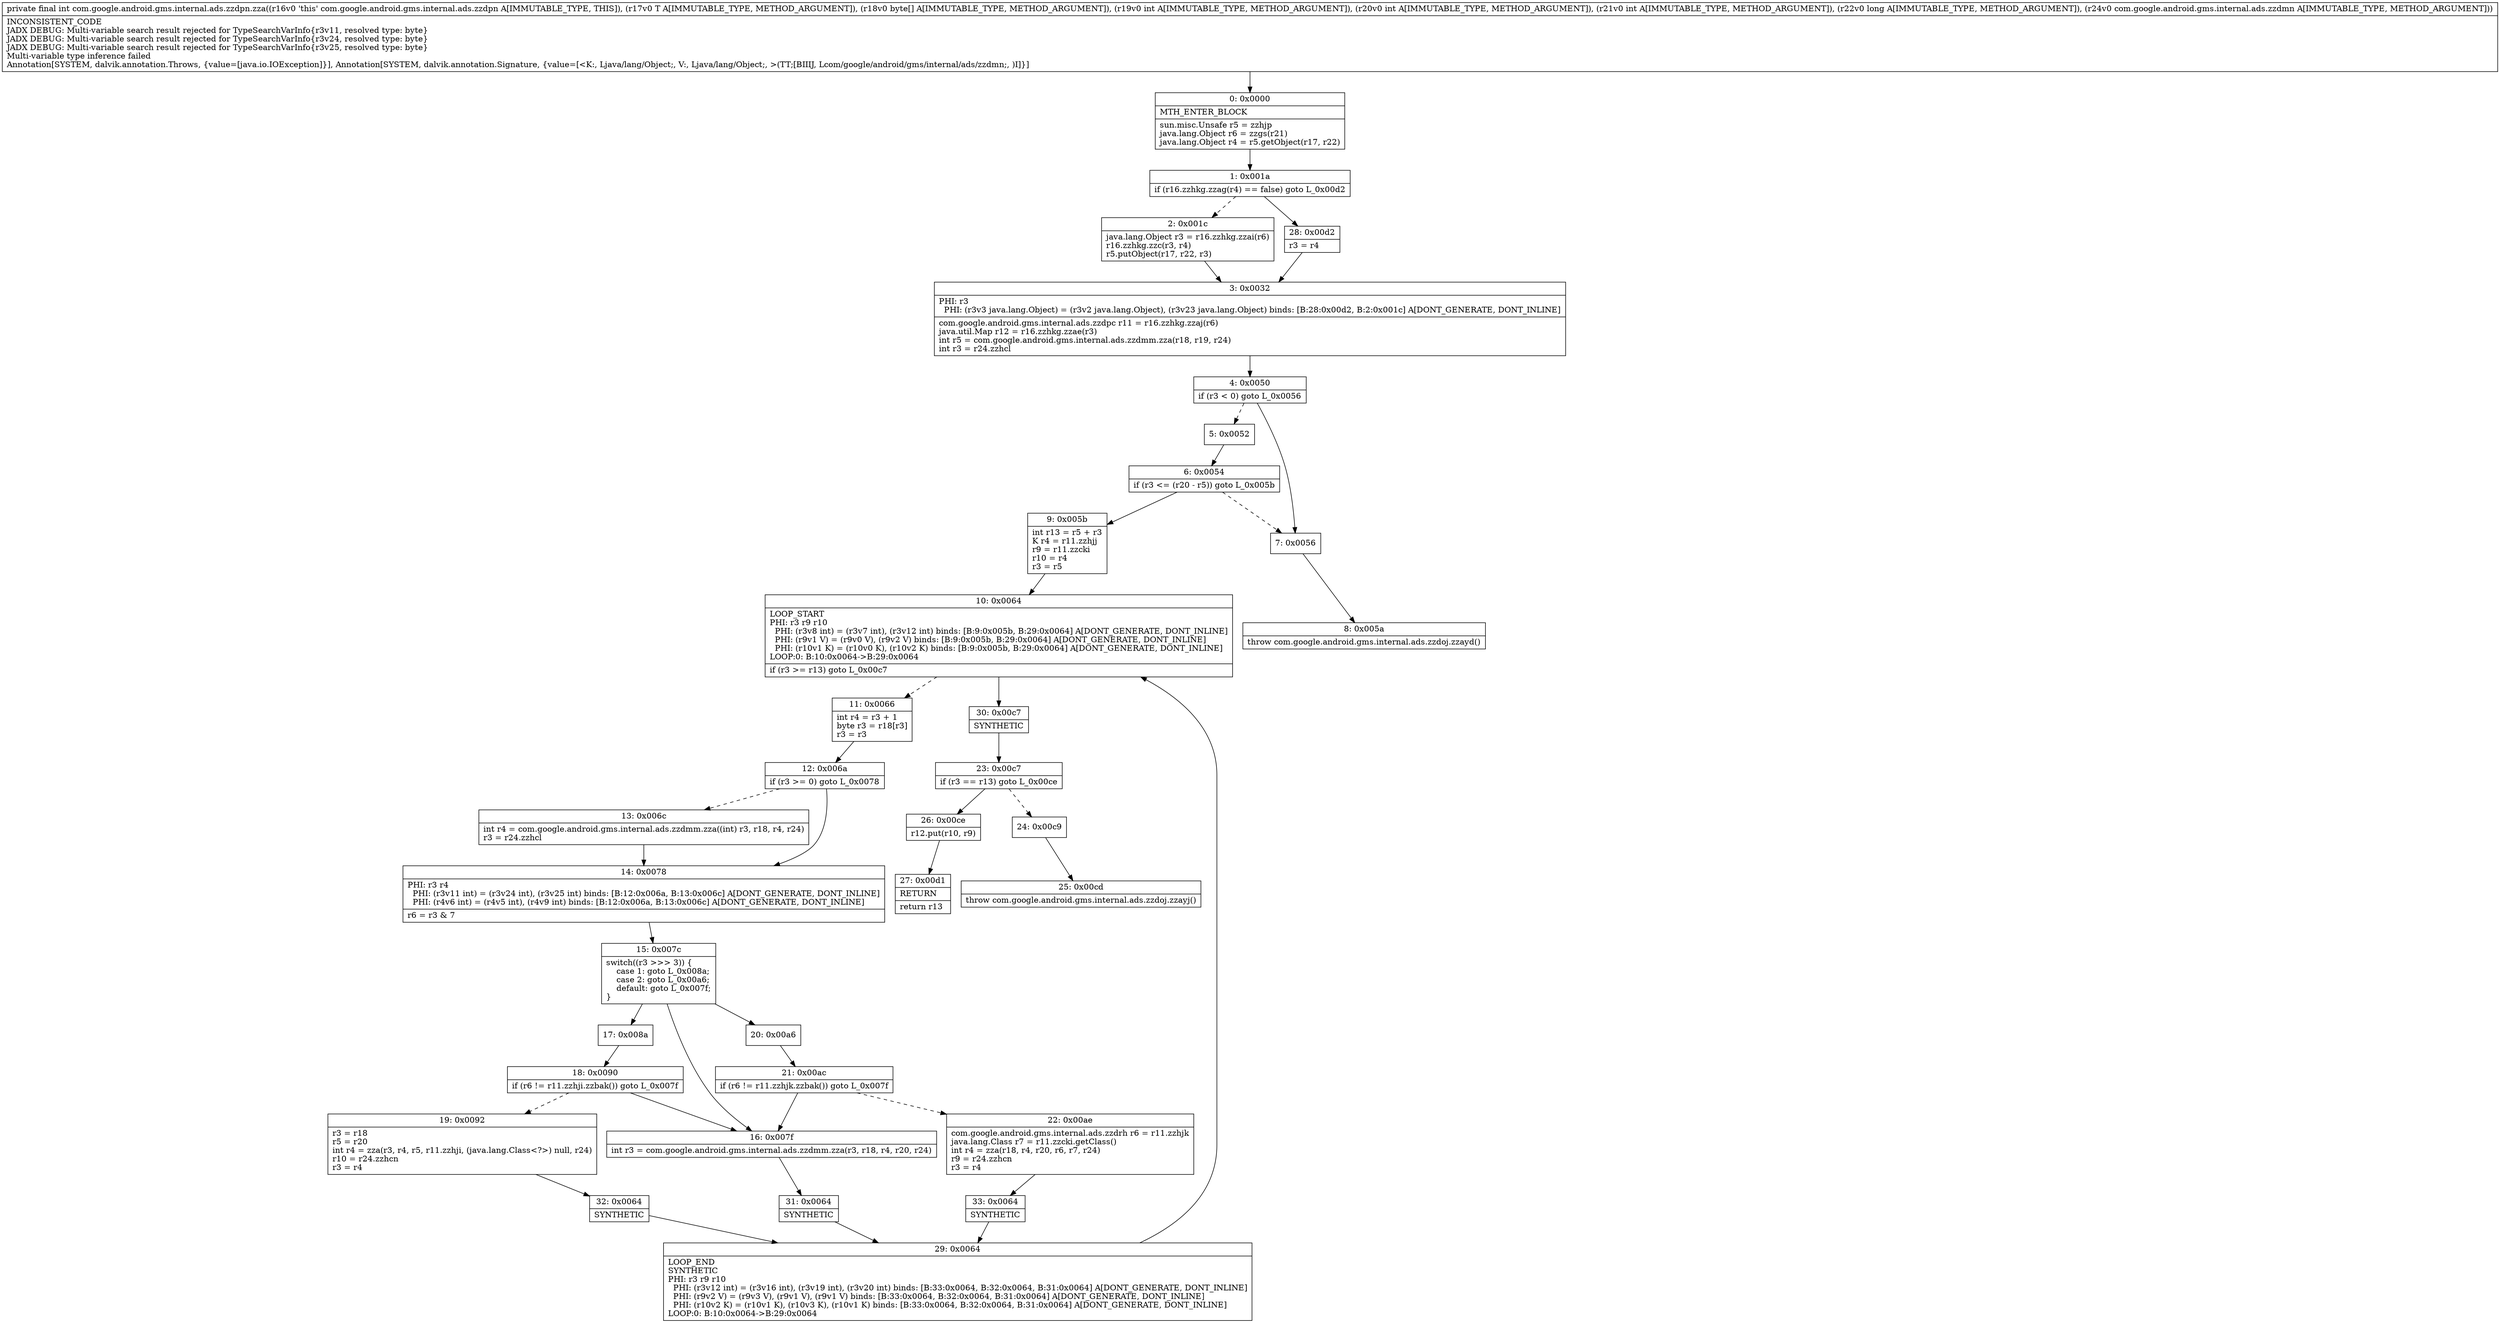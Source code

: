 digraph "CFG forcom.google.android.gms.internal.ads.zzdpn.zza(Ljava\/lang\/Object;[BIIIJLcom\/google\/android\/gms\/internal\/ads\/zzdmn;)I" {
Node_0 [shape=record,label="{0\:\ 0x0000|MTH_ENTER_BLOCK\l|sun.misc.Unsafe r5 = zzhjp\ljava.lang.Object r6 = zzgs(r21)\ljava.lang.Object r4 = r5.getObject(r17, r22)\l}"];
Node_1 [shape=record,label="{1\:\ 0x001a|if (r16.zzhkg.zzag(r4) == false) goto L_0x00d2\l}"];
Node_2 [shape=record,label="{2\:\ 0x001c|java.lang.Object r3 = r16.zzhkg.zzai(r6)\lr16.zzhkg.zzc(r3, r4)\lr5.putObject(r17, r22, r3)\l}"];
Node_3 [shape=record,label="{3\:\ 0x0032|PHI: r3 \l  PHI: (r3v3 java.lang.Object) = (r3v2 java.lang.Object), (r3v23 java.lang.Object) binds: [B:28:0x00d2, B:2:0x001c] A[DONT_GENERATE, DONT_INLINE]\l|com.google.android.gms.internal.ads.zzdpc r11 = r16.zzhkg.zzaj(r6)\ljava.util.Map r12 = r16.zzhkg.zzae(r3)\lint r5 = com.google.android.gms.internal.ads.zzdmm.zza(r18, r19, r24)\lint r3 = r24.zzhcl\l}"];
Node_4 [shape=record,label="{4\:\ 0x0050|if (r3 \< 0) goto L_0x0056\l}"];
Node_5 [shape=record,label="{5\:\ 0x0052}"];
Node_6 [shape=record,label="{6\:\ 0x0054|if (r3 \<= (r20 \- r5)) goto L_0x005b\l}"];
Node_7 [shape=record,label="{7\:\ 0x0056}"];
Node_8 [shape=record,label="{8\:\ 0x005a|throw com.google.android.gms.internal.ads.zzdoj.zzayd()\l}"];
Node_9 [shape=record,label="{9\:\ 0x005b|int r13 = r5 + r3\lK r4 = r11.zzhjj\lr9 = r11.zzcki\lr10 = r4\lr3 = r5\l}"];
Node_10 [shape=record,label="{10\:\ 0x0064|LOOP_START\lPHI: r3 r9 r10 \l  PHI: (r3v8 int) = (r3v7 int), (r3v12 int) binds: [B:9:0x005b, B:29:0x0064] A[DONT_GENERATE, DONT_INLINE]\l  PHI: (r9v1 V) = (r9v0 V), (r9v2 V) binds: [B:9:0x005b, B:29:0x0064] A[DONT_GENERATE, DONT_INLINE]\l  PHI: (r10v1 K) = (r10v0 K), (r10v2 K) binds: [B:9:0x005b, B:29:0x0064] A[DONT_GENERATE, DONT_INLINE]\lLOOP:0: B:10:0x0064\-\>B:29:0x0064\l|if (r3 \>= r13) goto L_0x00c7\l}"];
Node_11 [shape=record,label="{11\:\ 0x0066|int r4 = r3 + 1\lbyte r3 = r18[r3]\lr3 = r3\l}"];
Node_12 [shape=record,label="{12\:\ 0x006a|if (r3 \>= 0) goto L_0x0078\l}"];
Node_13 [shape=record,label="{13\:\ 0x006c|int r4 = com.google.android.gms.internal.ads.zzdmm.zza((int) r3, r18, r4, r24)\lr3 = r24.zzhcl\l}"];
Node_14 [shape=record,label="{14\:\ 0x0078|PHI: r3 r4 \l  PHI: (r3v11 int) = (r3v24 int), (r3v25 int) binds: [B:12:0x006a, B:13:0x006c] A[DONT_GENERATE, DONT_INLINE]\l  PHI: (r4v6 int) = (r4v5 int), (r4v9 int) binds: [B:12:0x006a, B:13:0x006c] A[DONT_GENERATE, DONT_INLINE]\l|r6 = r3 & 7\l}"];
Node_15 [shape=record,label="{15\:\ 0x007c|switch((r3 \>\>\> 3)) \{\l    case 1: goto L_0x008a;\l    case 2: goto L_0x00a6;\l    default: goto L_0x007f;\l\}\l}"];
Node_16 [shape=record,label="{16\:\ 0x007f|int r3 = com.google.android.gms.internal.ads.zzdmm.zza(r3, r18, r4, r20, r24)\l}"];
Node_17 [shape=record,label="{17\:\ 0x008a}"];
Node_18 [shape=record,label="{18\:\ 0x0090|if (r6 != r11.zzhji.zzbak()) goto L_0x007f\l}"];
Node_19 [shape=record,label="{19\:\ 0x0092|r3 = r18\lr5 = r20\lint r4 = zza(r3, r4, r5, r11.zzhji, (java.lang.Class\<?\>) null, r24)\lr10 = r24.zzhcn\lr3 = r4\l}"];
Node_20 [shape=record,label="{20\:\ 0x00a6}"];
Node_21 [shape=record,label="{21\:\ 0x00ac|if (r6 != r11.zzhjk.zzbak()) goto L_0x007f\l}"];
Node_22 [shape=record,label="{22\:\ 0x00ae|com.google.android.gms.internal.ads.zzdrh r6 = r11.zzhjk\ljava.lang.Class r7 = r11.zzcki.getClass()\lint r4 = zza(r18, r4, r20, r6, r7, r24)\lr9 = r24.zzhcn\lr3 = r4\l}"];
Node_23 [shape=record,label="{23\:\ 0x00c7|if (r3 == r13) goto L_0x00ce\l}"];
Node_24 [shape=record,label="{24\:\ 0x00c9}"];
Node_25 [shape=record,label="{25\:\ 0x00cd|throw com.google.android.gms.internal.ads.zzdoj.zzayj()\l}"];
Node_26 [shape=record,label="{26\:\ 0x00ce|r12.put(r10, r9)\l}"];
Node_27 [shape=record,label="{27\:\ 0x00d1|RETURN\l|return r13\l}"];
Node_28 [shape=record,label="{28\:\ 0x00d2|r3 = r4\l}"];
Node_29 [shape=record,label="{29\:\ 0x0064|LOOP_END\lSYNTHETIC\lPHI: r3 r9 r10 \l  PHI: (r3v12 int) = (r3v16 int), (r3v19 int), (r3v20 int) binds: [B:33:0x0064, B:32:0x0064, B:31:0x0064] A[DONT_GENERATE, DONT_INLINE]\l  PHI: (r9v2 V) = (r9v3 V), (r9v1 V), (r9v1 V) binds: [B:33:0x0064, B:32:0x0064, B:31:0x0064] A[DONT_GENERATE, DONT_INLINE]\l  PHI: (r10v2 K) = (r10v1 K), (r10v3 K), (r10v1 K) binds: [B:33:0x0064, B:32:0x0064, B:31:0x0064] A[DONT_GENERATE, DONT_INLINE]\lLOOP:0: B:10:0x0064\-\>B:29:0x0064\l}"];
Node_30 [shape=record,label="{30\:\ 0x00c7|SYNTHETIC\l}"];
Node_31 [shape=record,label="{31\:\ 0x0064|SYNTHETIC\l}"];
Node_32 [shape=record,label="{32\:\ 0x0064|SYNTHETIC\l}"];
Node_33 [shape=record,label="{33\:\ 0x0064|SYNTHETIC\l}"];
MethodNode[shape=record,label="{private final int com.google.android.gms.internal.ads.zzdpn.zza((r16v0 'this' com.google.android.gms.internal.ads.zzdpn A[IMMUTABLE_TYPE, THIS]), (r17v0 T A[IMMUTABLE_TYPE, METHOD_ARGUMENT]), (r18v0 byte[] A[IMMUTABLE_TYPE, METHOD_ARGUMENT]), (r19v0 int A[IMMUTABLE_TYPE, METHOD_ARGUMENT]), (r20v0 int A[IMMUTABLE_TYPE, METHOD_ARGUMENT]), (r21v0 int A[IMMUTABLE_TYPE, METHOD_ARGUMENT]), (r22v0 long A[IMMUTABLE_TYPE, METHOD_ARGUMENT]), (r24v0 com.google.android.gms.internal.ads.zzdmn A[IMMUTABLE_TYPE, METHOD_ARGUMENT]))  | INCONSISTENT_CODE\lJADX DEBUG: Multi\-variable search result rejected for TypeSearchVarInfo\{r3v11, resolved type: byte\}\lJADX DEBUG: Multi\-variable search result rejected for TypeSearchVarInfo\{r3v24, resolved type: byte\}\lJADX DEBUG: Multi\-variable search result rejected for TypeSearchVarInfo\{r3v25, resolved type: byte\}\lMulti\-variable type inference failed\lAnnotation[SYSTEM, dalvik.annotation.Throws, \{value=[java.io.IOException]\}], Annotation[SYSTEM, dalvik.annotation.Signature, \{value=[\<K:, Ljava\/lang\/Object;, V:, Ljava\/lang\/Object;, \>(TT;[BIIIJ, Lcom\/google\/android\/gms\/internal\/ads\/zzdmn;, )I]\}]\l}"];
MethodNode -> Node_0;
Node_0 -> Node_1;
Node_1 -> Node_2[style=dashed];
Node_1 -> Node_28;
Node_2 -> Node_3;
Node_3 -> Node_4;
Node_4 -> Node_5[style=dashed];
Node_4 -> Node_7;
Node_5 -> Node_6;
Node_6 -> Node_7[style=dashed];
Node_6 -> Node_9;
Node_7 -> Node_8;
Node_9 -> Node_10;
Node_10 -> Node_11[style=dashed];
Node_10 -> Node_30;
Node_11 -> Node_12;
Node_12 -> Node_13[style=dashed];
Node_12 -> Node_14;
Node_13 -> Node_14;
Node_14 -> Node_15;
Node_15 -> Node_16;
Node_15 -> Node_17;
Node_15 -> Node_20;
Node_16 -> Node_31;
Node_17 -> Node_18;
Node_18 -> Node_16;
Node_18 -> Node_19[style=dashed];
Node_19 -> Node_32;
Node_20 -> Node_21;
Node_21 -> Node_16;
Node_21 -> Node_22[style=dashed];
Node_22 -> Node_33;
Node_23 -> Node_24[style=dashed];
Node_23 -> Node_26;
Node_24 -> Node_25;
Node_26 -> Node_27;
Node_28 -> Node_3;
Node_29 -> Node_10;
Node_30 -> Node_23;
Node_31 -> Node_29;
Node_32 -> Node_29;
Node_33 -> Node_29;
}

